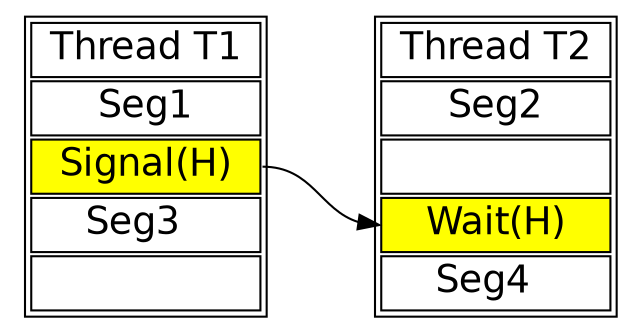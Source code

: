digraph exa1 {
  rankdir="LR"
  node [shape=plaintext fontname="Helvetica" rankdir="LR" labeljust="r" fontsize=18 ];
   T1  [label=<<TABLE BGCOLOR="white">  
      <tr>  <td port="0"> Thread T1 </td> </tr> 
      <tr>  <td> Seg1 </td> </tr> 
      <tr>  <td bgcolor="yellow" port="signal"> Signal(H) </td> </tr> 
      <tr>  <td> Seg3   </td> </tr> 
      <tr>  <td port="end">   </td> </tr> 
      </TABLE>>
    ]


   T2  [label=<<TABLE BGCOLOR="white">  
      <tr>  <td port="0"> Thread T2 </td> </tr> 
      <tr>  <td> Seg2 </td> </tr> 
      <tr>  <td>   </td> </tr> 
      <tr>  <td bgcolor="yellow" port="wait"> Wait(H) </td> </tr> 
      <tr>  <td port="end"> Seg4   </td> </tr> 
      </TABLE>>
    ]



    T1:0 -> T2:0 [color="white" style="invis"];
    T1:end -> T2:end [color="white" style="invis"];
    T1:signal -> T2:wait;
}
